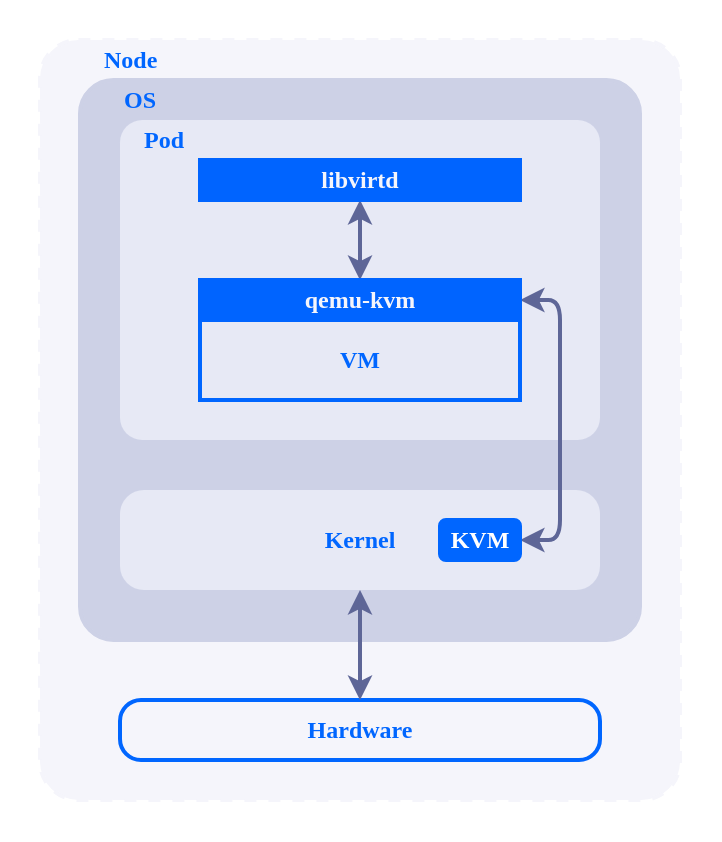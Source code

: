<mxfile>
    <diagram id="EZxaQw9ckF1vR2Bi5WWT" name="vm-v2">
        <mxGraphModel dx="802" dy="608" grid="1" gridSize="10" guides="1" tooltips="1" connect="1" arrows="1" fold="1" page="1" pageScale="1" pageWidth="690" pageHeight="980" math="0" shadow="0">
            <root>
                <mxCell id="0"/>
                <mxCell id="1" parent="0"/>
                <mxCell id="CsHc_jXI1Mu5Qs9rJTMG-1" value="" style="rounded=0;whiteSpace=wrap;html=1;fillColor=#FFFFFF;fontColor=#0066ff;strokeColor=none;arcSize=5;strokeWidth=2;fontFamily=JetBrains Mono;fontSource=https%3A%2F%2Ffonts.googleapis.com%2Fcss%3Ffamily%3DJetBrains%2BMono;fontStyle=1" parent="1" vertex="1">
                    <mxGeometry x="60" y="100" width="360" height="420" as="geometry"/>
                </mxCell>
                <mxCell id="2" value="" style="rounded=1;whiteSpace=wrap;html=1;arcSize=6;strokeWidth=2;fontFamily=JetBrains Mono;fontSource=https%3A%2F%2Ffonts.googleapis.com%2Fcss%3Ffamily%3DJetBrains%2BMono;fillColor=#f5f5fb;strokeColor=#f5f5fb;dashed=1;fontStyle=1" parent="1" vertex="1">
                    <mxGeometry x="80" y="120" width="320" height="380" as="geometry"/>
                </mxCell>
                <mxCell id="CsHc_jXI1Mu5Qs9rJTMG-2" value="" style="rounded=1;whiteSpace=wrap;html=1;fillColor=#cdd1e6;strokeColor=#cdd1e6;arcSize=6;strokeWidth=2;fontFamily=JetBrains Mono;fontSource=https%3A%2F%2Ffonts.googleapis.com%2Fcss%3Ffamily%3DJetBrains%2BMono;fontStyle=1" parent="1" vertex="1">
                    <mxGeometry x="100" y="140" width="280" height="280" as="geometry"/>
                </mxCell>
                <mxCell id="CsHc_jXI1Mu5Qs9rJTMG-3" value="" style="rounded=1;whiteSpace=wrap;html=1;fillColor=#e7e9f5;strokeColor=#e7e9f;arcSize=24;strokeWidth=2;fontFamily=JetBrains Mono;fontSource=https%3A%2F%2Ffonts.googleapis.com%2Fcss%3Ffamily%3DJetBrains%2BMono;fontStyle=1" parent="1" vertex="1">
                    <mxGeometry x="120" y="345" width="240" height="50" as="geometry"/>
                </mxCell>
                <mxCell id="CsHc_jXI1Mu5Qs9rJTMG-4" value="Node" style="text;html=1;strokeColor=none;fillColor=none;align=left;verticalAlign=middle;whiteSpace=wrap;rounded=0;fontColor=#0066ff;strokeWidth=2;fontFamily=JetBrains Mono;fontSource=https%3A%2F%2Ffonts.googleapis.com%2Fcss%3Ffamily%3DJetBrains%2BMono;fontStyle=1" parent="1" vertex="1">
                    <mxGeometry x="110" y="120" width="60" height="20" as="geometry"/>
                </mxCell>
                <mxCell id="CsHc_jXI1Mu5Qs9rJTMG-5" value="" style="rounded=1;whiteSpace=wrap;html=1;fillColor=#e7e9f5;arcSize=7;strokeColor=#e7e9f;strokeWidth=2;fontFamily=JetBrains Mono;fontSource=https%3A%2F%2Ffonts.googleapis.com%2Fcss%3Ffamily%3DJetBrains%2BMono;fontStyle=1" parent="1" vertex="1">
                    <mxGeometry x="120" y="160" width="240" height="160" as="geometry"/>
                </mxCell>
                <mxCell id="CsHc_jXI1Mu5Qs9rJTMG-6" value="Pod" style="text;html=1;strokeColor=none;fillColor=none;align=left;verticalAlign=middle;whiteSpace=wrap;rounded=0;fontColor=#0066ff;strokeWidth=2;fontFamily=JetBrains Mono;fontSource=https%3A%2F%2Ffonts.googleapis.com%2Fcss%3Ffamily%3DJetBrains%2BMono;fontStyle=1" parent="1" vertex="1">
                    <mxGeometry x="130" y="160" width="60" height="20" as="geometry"/>
                </mxCell>
                <mxCell id="CsHc_jXI1Mu5Qs9rJTMG-9" style="edgeStyle=none;html=1;exitX=0.5;exitY=1;exitDx=0;exitDy=0;entryX=0.5;entryY=0;entryDx=0;entryDy=0;endArrow=classic;endFill=1;startArrow=classic;startFill=1;fillColor=#5e6697;strokeColor=#5e6697;fontColor=#0066ff;strokeWidth=2;fontFamily=JetBrains Mono;fontSource=https%3A%2F%2Ffonts.googleapis.com%2Fcss%3Ffamily%3DJetBrains%2BMono;fontStyle=1" parent="1" source="CsHc_jXI1Mu5Qs9rJTMG-10" target="CsHc_jXI1Mu5Qs9rJTMG-22" edge="1">
                    <mxGeometry relative="1" as="geometry"/>
                </mxCell>
                <mxCell id="CsHc_jXI1Mu5Qs9rJTMG-10" value="libvirtd" style="rounded=0;whiteSpace=wrap;html=1;fillColor=#0064ff;fontColor=#f5f5fb;strokeColor=#0064ff;strokeWidth=2;fontFamily=JetBrains Mono;fontSource=https%3A%2F%2Ffonts.googleapis.com%2Fcss%3Ffamily%3DJetBrains%2BMono;fontStyle=1" parent="1" vertex="1">
                    <mxGeometry x="160" y="180" width="160" height="20" as="geometry"/>
                </mxCell>
                <mxCell id="CsHc_jXI1Mu5Qs9rJTMG-11" style="edgeStyle=orthogonalEdgeStyle;html=1;exitX=1;exitY=0.5;exitDx=0;exitDy=0;strokeColor=#5e6697;fontColor=#FFFFFF;endArrow=classic;endFill=1;startArrow=classic;startFill=1;strokeWidth=2;entryX=1;entryY=0.5;entryDx=0;entryDy=0;fontFamily=JetBrains Mono;fontSource=https%3A%2F%2Ffonts.googleapis.com%2Fcss%3Ffamily%3DJetBrains%2BMono;fillColor=#5e6697;fontStyle=1" parent="1" source="CsHc_jXI1Mu5Qs9rJTMG-22" target="CsHc_jXI1Mu5Qs9rJTMG-15" edge="1">
                    <mxGeometry relative="1" as="geometry">
                        <Array as="points">
                            <mxPoint x="340" y="250"/>
                            <mxPoint x="340" y="370"/>
                        </Array>
                        <mxPoint x="350" y="470" as="targetPoint"/>
                    </mxGeometry>
                </mxCell>
                <mxCell id="CsHc_jXI1Mu5Qs9rJTMG-13" value="VM" style="rounded=0;whiteSpace=wrap;html=1;fillColor=none;fontColor=#0066ff;strokeColor=#0066ff;arcSize=5;strokeWidth=2;fontFamily=JetBrains Mono;fontSource=https%3A%2F%2Ffonts.googleapis.com%2Fcss%3Ffamily%3DJetBrains%2BMono;fontStyle=1" parent="1" vertex="1">
                    <mxGeometry x="160" y="260" width="160" height="40" as="geometry"/>
                </mxCell>
                <mxCell id="CsHc_jXI1Mu5Qs9rJTMG-14" value="Kernel" style="text;html=1;strokeColor=none;fillColor=none;align=center;verticalAlign=middle;whiteSpace=wrap;rounded=0;fontColor=#0066ff;strokeWidth=2;fontFamily=JetBrains Mono;fontSource=https%3A%2F%2Ffonts.googleapis.com%2Fcss%3Ffamily%3DJetBrains%2BMono;fontStyle=1" parent="1" vertex="1">
                    <mxGeometry x="210" y="360" width="60" height="20" as="geometry"/>
                </mxCell>
                <mxCell id="CsHc_jXI1Mu5Qs9rJTMG-15" value="KVM" style="rounded=1;whiteSpace=wrap;html=1;fillColor=#0066ff;fontColor=#FFFFFF;strokeColor=#0066ff;strokeWidth=2;fontFamily=JetBrains Mono;fontSource=https%3A%2F%2Ffonts.googleapis.com%2Fcss%3Ffamily%3DJetBrains%2BMono;fontStyle=1" parent="1" vertex="1">
                    <mxGeometry x="280" y="360" width="40" height="20" as="geometry"/>
                </mxCell>
                <mxCell id="CsHc_jXI1Mu5Qs9rJTMG-16" value="OS" style="text;html=1;strokeColor=none;fillColor=none;align=left;verticalAlign=middle;whiteSpace=wrap;rounded=0;fontColor=#0066ff;strokeWidth=2;fontFamily=JetBrains Mono;fontSource=https%3A%2F%2Ffonts.googleapis.com%2Fcss%3Ffamily%3DJetBrains%2BMono;fontStyle=1" parent="1" vertex="1">
                    <mxGeometry x="120" y="140" width="60" height="20" as="geometry"/>
                </mxCell>
                <mxCell id="CsHc_jXI1Mu5Qs9rJTMG-18" value="" style="rounded=1;whiteSpace=wrap;html=1;fillColor=none;fontColor=#0066ff;strokeColor=#0066ff;arcSize=35;strokeWidth=2;fillStyle=hatch;gradientColor=none;perimeterSpacing=0;fontFamily=JetBrains Mono;fontSource=https%3A%2F%2Ffonts.googleapis.com%2Fcss%3Ffamily%3DJetBrains%2BMono;fontStyle=1" parent="1" vertex="1">
                    <mxGeometry x="120" y="450" width="240" height="30" as="geometry"/>
                </mxCell>
                <mxCell id="CsHc_jXI1Mu5Qs9rJTMG-19" value="Hardware" style="text;html=1;strokeColor=none;fillColor=none;align=center;verticalAlign=middle;whiteSpace=wrap;rounded=0;fontColor=#0066ff;strokeWidth=2;fontFamily=JetBrains Mono;fontSource=https%3A%2F%2Ffonts.googleapis.com%2Fcss%3Ffamily%3DJetBrains%2BMono;fontStyle=1" parent="1" vertex="1">
                    <mxGeometry x="210" y="455" width="60" height="20" as="geometry"/>
                </mxCell>
                <mxCell id="CsHc_jXI1Mu5Qs9rJTMG-21" style="edgeStyle=orthogonalEdgeStyle;html=1;strokeColor=#5e6697;fontColor=#FFFFFF;endFill=1;startArrow=classic;startFill=1;strokeWidth=2;entryX=0.5;entryY=1;entryDx=0;entryDy=0;fontFamily=JetBrains Mono;fontSource=https%3A%2F%2Ffonts.googleapis.com%2Fcss%3Ffamily%3DJetBrains%2BMono;exitX=0.5;exitY=0;exitDx=0;exitDy=0;fillColor=#5e6697;fontStyle=1" parent="1" source="CsHc_jXI1Mu5Qs9rJTMG-18" target="CsHc_jXI1Mu5Qs9rJTMG-3" edge="1">
                    <mxGeometry relative="1" as="geometry">
                        <mxPoint x="250" y="480" as="sourcePoint"/>
                        <mxPoint x="190" y="510" as="targetPoint"/>
                        <Array as="points"/>
                    </mxGeometry>
                </mxCell>
                <mxCell id="CsHc_jXI1Mu5Qs9rJTMG-22" value="qemu-kvm" style="rounded=0;whiteSpace=wrap;html=1;fillColor=#0064ff;fontColor=#f5f5fb;strokeColor=#0064ff;strokeWidth=2;fillStyle=auto;fontFamily=JetBrains Mono;fontSource=https%3A%2F%2Ffonts.googleapis.com%2Fcss%3Ffamily%3DJetBrains%2BMono;fontStyle=1" parent="1" vertex="1">
                    <mxGeometry x="160" y="240" width="160" height="20" as="geometry"/>
                </mxCell>
            </root>
        </mxGraphModel>
    </diagram>
    <diagram id="kv-T1LsQx3oSgUZRt7tn" name="vm-v1">
        <mxGraphModel dx="2558" dy="645" grid="1" gridSize="10" guides="1" tooltips="1" connect="1" arrows="1" fold="1" page="1" pageScale="1" pageWidth="690" pageHeight="980" math="0" shadow="0">
            <root>
                <mxCell id="0"/>
                <mxCell id="1" parent="0"/>
                <mxCell id="2" value="" style="rounded=1;whiteSpace=wrap;html=1;fillColor=#FFFFFF;fontColor=#0066ff;strokeColor=#0066ff;arcSize=5;strokeWidth=2;" parent="1" vertex="1">
                    <mxGeometry x="100" y="160" width="240" height="370" as="geometry"/>
                </mxCell>
                <mxCell id="12" value="" style="rounded=1;whiteSpace=wrap;html=1;fillColor=none;dashed=1;fontColor=#0066ff;strokeColor=#0066ff;arcSize=6;strokeWidth=2;" parent="1" vertex="1">
                    <mxGeometry x="110" y="180" width="220" height="340" as="geometry"/>
                </mxCell>
                <mxCell id="19" value="" style="rounded=1;whiteSpace=wrap;html=1;fillColor=none;dashed=1;fontColor=#0066ff;strokeColor=#0066ff;arcSize=24;strokeWidth=2;" parent="1" vertex="1">
                    <mxGeometry x="130" y="460" width="180" height="50" as="geometry"/>
                </mxCell>
                <mxCell id="3" value="Node" style="text;html=1;strokeColor=none;fillColor=none;align=left;verticalAlign=middle;whiteSpace=wrap;rounded=0;fontColor=#0066ff;strokeWidth=2;" parent="1" vertex="1">
                    <mxGeometry x="120" y="160" width="60" height="20" as="geometry"/>
                </mxCell>
                <mxCell id="5" value="" style="rounded=1;whiteSpace=wrap;html=1;fillColor=none;arcSize=7;fontColor=#0066ff;strokeColor=#0066ff;strokeWidth=2;" parent="1" vertex="1">
                    <mxGeometry x="130" y="200" width="180" height="240" as="geometry"/>
                </mxCell>
                <mxCell id="7" value="Pod" style="text;html=1;strokeColor=none;fillColor=none;align=left;verticalAlign=middle;whiteSpace=wrap;rounded=0;fontColor=#0066ff;strokeWidth=2;" parent="1" vertex="1">
                    <mxGeometry x="150" y="200" width="60" height="20" as="geometry"/>
                </mxCell>
                <mxCell id="16" style="edgeStyle=none;html=1;exitX=0.5;exitY=1;exitDx=0;exitDy=0;entryX=0.5;entryY=0;entryDx=0;entryDy=0;endArrow=classic;endFill=1;startArrow=classic;startFill=1;fillColor=#f5f5f5;strokeColor=#0066ff;fontColor=#0066ff;strokeWidth=2;" parent="1" source="8" target="9" edge="1">
                    <mxGeometry relative="1" as="geometry"/>
                </mxCell>
                <mxCell id="8" value="virt-laucnher" style="rounded=1;whiteSpace=wrap;html=1;fillColor=none;fontColor=#0066ff;strokeColor=#0066ff;strokeWidth=2;" parent="1" vertex="1">
                    <mxGeometry x="150" y="220" width="140" height="20" as="geometry"/>
                </mxCell>
                <mxCell id="15" style="edgeStyle=none;html=1;exitX=0.5;exitY=1;exitDx=0;exitDy=0;entryX=0.5;entryY=0;entryDx=0;entryDy=0;endArrow=classic;endFill=1;startArrow=classic;startFill=1;fillColor=#f5f5f5;strokeColor=#0066ff;fontColor=#0066ff;strokeWidth=2;" parent="1" source="9" target="10" edge="1">
                    <mxGeometry relative="1" as="geometry"/>
                </mxCell>
                <mxCell id="9" value="libvirtd" style="rounded=1;whiteSpace=wrap;html=1;fillColor=#0066ff;fontColor=#FFFFFF;strokeColor=#0066ff;strokeWidth=2;" parent="1" vertex="1">
                    <mxGeometry x="150" y="270" width="140" height="20" as="geometry"/>
                </mxCell>
                <mxCell id="20" style="edgeStyle=orthogonalEdgeStyle;html=1;exitX=1;exitY=0.5;exitDx=0;exitDy=0;entryX=1;entryY=0.5;entryDx=0;entryDy=0;strokeColor=#0066ff;fontColor=#FFFFFF;endArrow=classic;endFill=1;startArrow=classic;startFill=1;strokeWidth=2;" parent="1" source="10" target="14" edge="1">
                    <mxGeometry relative="1" as="geometry">
                        <Array as="points">
                            <mxPoint x="320" y="330"/>
                            <mxPoint x="320" y="485"/>
                        </Array>
                    </mxGeometry>
                </mxCell>
                <mxCell id="10" value="qemu" style="rounded=1;whiteSpace=wrap;html=1;fillColor=#0066ff;fontColor=#FFFFFF;strokeColor=#0066ff;strokeWidth=2;" parent="1" vertex="1">
                    <mxGeometry x="150" y="320" width="140" height="20" as="geometry"/>
                </mxCell>
                <mxCell id="11" value="VM" style="rounded=1;whiteSpace=wrap;html=1;fillColor=none;fontColor=#0066ff;strokeColor=#0066ff;arcSize=5;strokeWidth=2;" parent="1" vertex="1">
                    <mxGeometry x="150" y="340" width="140" height="80" as="geometry"/>
                </mxCell>
                <mxCell id="13" value="Kernel" style="text;html=1;strokeColor=none;fillColor=none;align=left;verticalAlign=middle;whiteSpace=wrap;rounded=0;fontColor=#0066ff;strokeWidth=2;" parent="1" vertex="1">
                    <mxGeometry x="140" y="460" width="60" height="20" as="geometry"/>
                </mxCell>
                <mxCell id="14" value="KVM" style="rounded=1;whiteSpace=wrap;html=1;fillColor=#0066ff;fontColor=#FFFFFF;strokeColor=#0066ff;strokeWidth=2;" parent="1" vertex="1">
                    <mxGeometry x="180" y="475" width="80" height="20" as="geometry"/>
                </mxCell>
                <mxCell id="17" value="OS" style="text;html=1;strokeColor=none;fillColor=none;align=left;verticalAlign=middle;whiteSpace=wrap;rounded=0;fontColor=#0066ff;strokeWidth=2;" parent="1" vertex="1">
                    <mxGeometry x="120" y="180" width="60" height="20" as="geometry"/>
                </mxCell>
            </root>
        </mxGraphModel>
    </diagram>
</mxfile>
